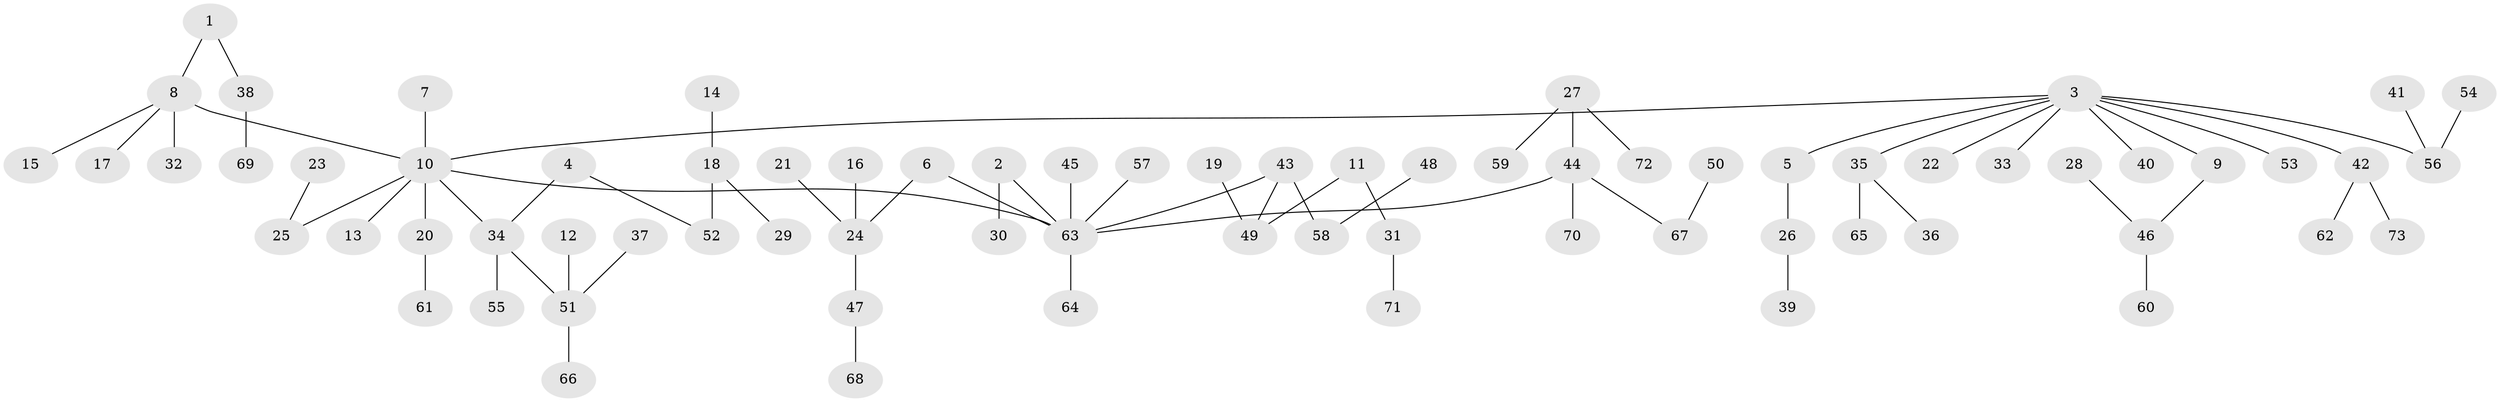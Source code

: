 // original degree distribution, {9: 0.0136986301369863, 3: 0.11643835616438356, 8: 0.00684931506849315, 4: 0.04794520547945205, 2: 0.3150684931506849, 5: 0.03424657534246575, 1: 0.4657534246575342}
// Generated by graph-tools (version 1.1) at 2025/26/03/09/25 03:26:32]
// undirected, 73 vertices, 72 edges
graph export_dot {
graph [start="1"]
  node [color=gray90,style=filled];
  1;
  2;
  3;
  4;
  5;
  6;
  7;
  8;
  9;
  10;
  11;
  12;
  13;
  14;
  15;
  16;
  17;
  18;
  19;
  20;
  21;
  22;
  23;
  24;
  25;
  26;
  27;
  28;
  29;
  30;
  31;
  32;
  33;
  34;
  35;
  36;
  37;
  38;
  39;
  40;
  41;
  42;
  43;
  44;
  45;
  46;
  47;
  48;
  49;
  50;
  51;
  52;
  53;
  54;
  55;
  56;
  57;
  58;
  59;
  60;
  61;
  62;
  63;
  64;
  65;
  66;
  67;
  68;
  69;
  70;
  71;
  72;
  73;
  1 -- 8 [weight=1.0];
  1 -- 38 [weight=1.0];
  2 -- 30 [weight=1.0];
  2 -- 63 [weight=1.0];
  3 -- 5 [weight=1.0];
  3 -- 9 [weight=1.0];
  3 -- 10 [weight=1.0];
  3 -- 22 [weight=1.0];
  3 -- 33 [weight=1.0];
  3 -- 35 [weight=1.0];
  3 -- 40 [weight=1.0];
  3 -- 42 [weight=1.0];
  3 -- 53 [weight=1.0];
  3 -- 56 [weight=1.0];
  4 -- 34 [weight=1.0];
  4 -- 52 [weight=1.0];
  5 -- 26 [weight=1.0];
  6 -- 24 [weight=1.0];
  6 -- 63 [weight=1.0];
  7 -- 10 [weight=1.0];
  8 -- 10 [weight=1.0];
  8 -- 15 [weight=1.0];
  8 -- 17 [weight=1.0];
  8 -- 32 [weight=1.0];
  9 -- 46 [weight=1.0];
  10 -- 13 [weight=1.0];
  10 -- 20 [weight=1.0];
  10 -- 25 [weight=1.0];
  10 -- 34 [weight=1.0];
  10 -- 63 [weight=1.0];
  11 -- 31 [weight=1.0];
  11 -- 49 [weight=1.0];
  12 -- 51 [weight=1.0];
  14 -- 18 [weight=1.0];
  16 -- 24 [weight=1.0];
  18 -- 29 [weight=1.0];
  18 -- 52 [weight=1.0];
  19 -- 49 [weight=1.0];
  20 -- 61 [weight=1.0];
  21 -- 24 [weight=1.0];
  23 -- 25 [weight=1.0];
  24 -- 47 [weight=1.0];
  26 -- 39 [weight=1.0];
  27 -- 44 [weight=1.0];
  27 -- 59 [weight=1.0];
  27 -- 72 [weight=1.0];
  28 -- 46 [weight=1.0];
  31 -- 71 [weight=1.0];
  34 -- 51 [weight=1.0];
  34 -- 55 [weight=1.0];
  35 -- 36 [weight=1.0];
  35 -- 65 [weight=1.0];
  37 -- 51 [weight=1.0];
  38 -- 69 [weight=1.0];
  41 -- 56 [weight=1.0];
  42 -- 62 [weight=1.0];
  42 -- 73 [weight=1.0];
  43 -- 49 [weight=1.0];
  43 -- 58 [weight=1.0];
  43 -- 63 [weight=1.0];
  44 -- 63 [weight=1.0];
  44 -- 67 [weight=1.0];
  44 -- 70 [weight=1.0];
  45 -- 63 [weight=1.0];
  46 -- 60 [weight=1.0];
  47 -- 68 [weight=1.0];
  48 -- 58 [weight=1.0];
  50 -- 67 [weight=1.0];
  51 -- 66 [weight=1.0];
  54 -- 56 [weight=1.0];
  57 -- 63 [weight=1.0];
  63 -- 64 [weight=1.0];
}
